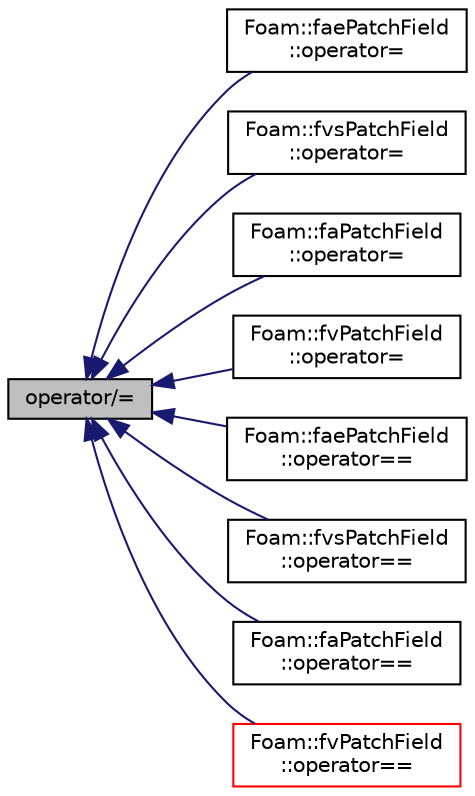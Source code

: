 digraph "operator/="
{
  bgcolor="transparent";
  edge [fontname="Helvetica",fontsize="10",labelfontname="Helvetica",labelfontsize="10"];
  node [fontname="Helvetica",fontsize="10",shape=record];
  rankdir="LR";
  Node1 [label="operator/=",height=0.2,width=0.4,color="black", fillcolor="grey75", style="filled" fontcolor="black"];
  Node1 -> Node2 [dir="back",color="midnightblue",fontsize="10",style="solid",fontname="Helvetica"];
  Node2 [label="Foam::faePatchField\l::operator=",height=0.2,width=0.4,color="black",URL="$classFoam_1_1faePatchField.html#a1f61b3095f3b6d77586f73447617547a"];
  Node1 -> Node3 [dir="back",color="midnightblue",fontsize="10",style="solid",fontname="Helvetica"];
  Node3 [label="Foam::fvsPatchField\l::operator=",height=0.2,width=0.4,color="black",URL="$classFoam_1_1fvsPatchField.html#a1f61b3095f3b6d77586f73447617547a"];
  Node1 -> Node4 [dir="back",color="midnightblue",fontsize="10",style="solid",fontname="Helvetica"];
  Node4 [label="Foam::faPatchField\l::operator=",height=0.2,width=0.4,color="black",URL="$classFoam_1_1faPatchField.html#a1f61b3095f3b6d77586f73447617547a"];
  Node1 -> Node5 [dir="back",color="midnightblue",fontsize="10",style="solid",fontname="Helvetica"];
  Node5 [label="Foam::fvPatchField\l::operator=",height=0.2,width=0.4,color="black",URL="$classFoam_1_1fvPatchField.html#a1f61b3095f3b6d77586f73447617547a"];
  Node1 -> Node6 [dir="back",color="midnightblue",fontsize="10",style="solid",fontname="Helvetica"];
  Node6 [label="Foam::faePatchField\l::operator==",height=0.2,width=0.4,color="black",URL="$classFoam_1_1faePatchField.html#a48249bd6e4021dc23e97c78a3682b793"];
  Node1 -> Node7 [dir="back",color="midnightblue",fontsize="10",style="solid",fontname="Helvetica"];
  Node7 [label="Foam::fvsPatchField\l::operator==",height=0.2,width=0.4,color="black",URL="$classFoam_1_1fvsPatchField.html#a45f612e32be0f7ab4272d5e192dc9154"];
  Node1 -> Node8 [dir="back",color="midnightblue",fontsize="10",style="solid",fontname="Helvetica"];
  Node8 [label="Foam::faPatchField\l::operator==",height=0.2,width=0.4,color="black",URL="$classFoam_1_1faPatchField.html#a49600f0352b4a3a2158f00beaca1669a"];
  Node1 -> Node9 [dir="back",color="midnightblue",fontsize="10",style="solid",fontname="Helvetica"];
  Node9 [label="Foam::fvPatchField\l::operator==",height=0.2,width=0.4,color="red",URL="$classFoam_1_1fvPatchField.html#a3798c4d56e6290b68ef3c55d814a11ed"];
}
